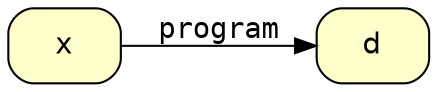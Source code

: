 digraph Workflow {
rankdir=LR
graph[fontname=Courier]
edge[fontname=Courier]
node[fontname=Helvetica]
node[shape=box style="rounded,filled" fillcolor="#FFFFCC" peripheries=1 label=""]
node1 [label="d"]
node2 [label="x"]
node2 -> node1 [label="program"]
}
